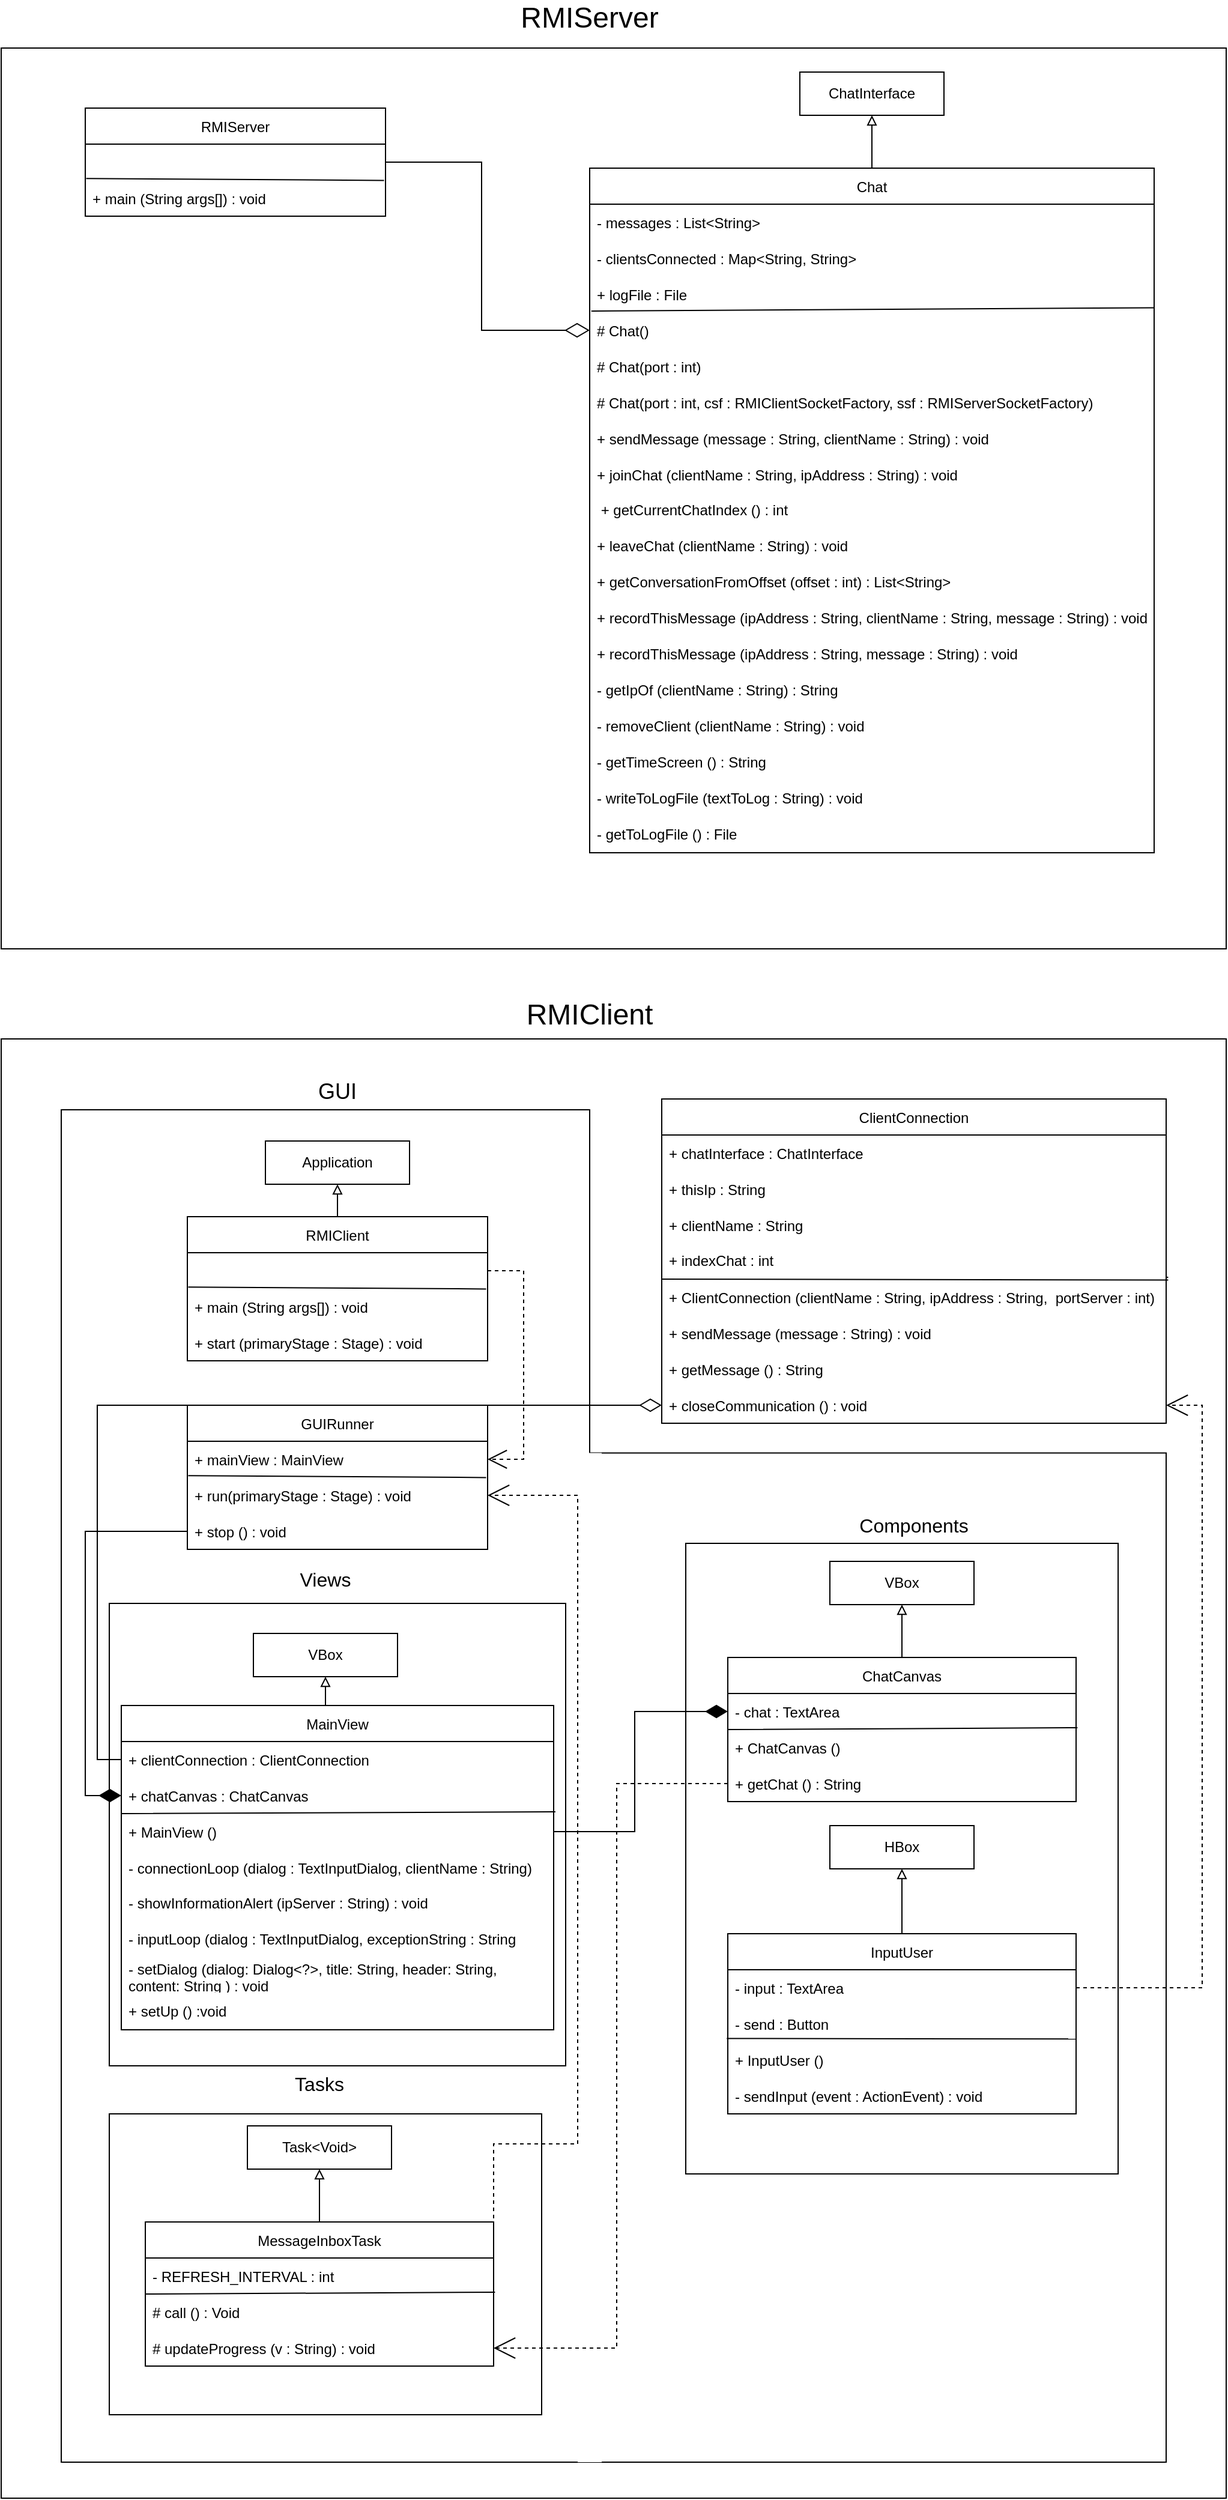 <mxfile version="20.5.3" type="device"><diagram id="tLFZVlpyy807jWCKYjQC" name="Pagina-1"><mxGraphModel dx="2006" dy="1531" grid="1" gridSize="10" guides="1" tooltips="1" connect="1" arrows="1" fold="1" page="1" pageScale="1" pageWidth="827" pageHeight="1169" math="0" shadow="0"><root><mxCell id="0"/><mxCell id="1" parent="0"/><mxCell id="SSZL1y-xv9sAnTuAzKqY-9" value="" style="rounded=0;whiteSpace=wrap;html=1;fillColor=#FFFFFF;" parent="1" vertex="1"><mxGeometry x="530" y="90" width="1020" height="750" as="geometry"/></mxCell><mxCell id="SSZL1y-xv9sAnTuAzKqY-28" value="" style="rounded=0;whiteSpace=wrap;html=1;fillColor=#FFFFFF;" parent="1" vertex="1"><mxGeometry x="530" y="915" width="1020" height="1215" as="geometry"/></mxCell><mxCell id="3HIfzMVCQpXFxRVtSy5C-1" value="RMIServer" style="swimlane;fontStyle=0;childLayout=stackLayout;horizontal=1;startSize=30;horizontalStack=0;resizeParent=1;resizeParentMax=0;resizeLast=0;collapsible=1;marginBottom=0;" parent="1" vertex="1"><mxGeometry x="600" y="140" width="250" height="90" as="geometry"/></mxCell><mxCell id="3HIfzMVCQpXFxRVtSy5C-2" value="    " style="text;strokeColor=none;fillColor=none;align=left;verticalAlign=middle;spacingLeft=4;spacingRight=4;overflow=hidden;points=[[0,0.5],[1,0.5]];portConstraint=eastwest;rotatable=0;" parent="3HIfzMVCQpXFxRVtSy5C-1" vertex="1"><mxGeometry y="30" width="250" height="30" as="geometry"/></mxCell><mxCell id="3HIfzMVCQpXFxRVtSy5C-5" value="" style="endArrow=none;html=1;rounded=0;entryX=0.995;entryY=0.007;entryDx=0;entryDy=0;entryPerimeter=0;exitX=0.003;exitY=-0.047;exitDx=0;exitDy=0;exitPerimeter=0;" parent="3HIfzMVCQpXFxRVtSy5C-1" source="3HIfzMVCQpXFxRVtSy5C-3" target="3HIfzMVCQpXFxRVtSy5C-3" edge="1"><mxGeometry width="50" height="50" relative="1" as="geometry"><mxPoint y="110" as="sourcePoint"/><mxPoint x="50" y="60" as="targetPoint"/></mxGeometry></mxCell><mxCell id="3HIfzMVCQpXFxRVtSy5C-3" value="+ main (String args[]) : void" style="text;strokeColor=none;fillColor=none;align=left;verticalAlign=middle;spacingLeft=4;spacingRight=4;overflow=hidden;points=[[0,0.5],[1,0.5]];portConstraint=eastwest;rotatable=0;" parent="3HIfzMVCQpXFxRVtSy5C-1" vertex="1"><mxGeometry y="60" width="250" height="30" as="geometry"/></mxCell><mxCell id="xlNeD7Wuzf3Q3pxI4CEa-22" value="" style="edgeStyle=orthogonalEdgeStyle;rounded=0;orthogonalLoop=1;jettySize=auto;html=1;endArrow=block;endFill=0;" parent="1" source="3HIfzMVCQpXFxRVtSy5C-6" target="xlNeD7Wuzf3Q3pxI4CEa-20" edge="1"><mxGeometry relative="1" as="geometry"/></mxCell><mxCell id="3HIfzMVCQpXFxRVtSy5C-6" value="Chat" style="swimlane;fontStyle=0;childLayout=stackLayout;horizontal=1;startSize=30;horizontalStack=0;resizeParent=1;resizeParentMax=0;resizeLast=0;collapsible=1;marginBottom=0;" parent="1" vertex="1"><mxGeometry x="1020" y="190" width="470" height="570" as="geometry"/></mxCell><mxCell id="3HIfzMVCQpXFxRVtSy5C-7" value="- messages : List&lt;String&gt;" style="text;strokeColor=none;fillColor=none;align=left;verticalAlign=middle;spacingLeft=4;spacingRight=4;overflow=hidden;points=[[0,0.5],[1,0.5]];portConstraint=eastwest;rotatable=0;" parent="3HIfzMVCQpXFxRVtSy5C-6" vertex="1"><mxGeometry y="30" width="470" height="30" as="geometry"/></mxCell><mxCell id="3HIfzMVCQpXFxRVtSy5C-8" value="- clientsConnected : Map&lt;String, String&gt;" style="text;strokeColor=none;fillColor=none;align=left;verticalAlign=middle;spacingLeft=4;spacingRight=4;overflow=hidden;points=[[0,0.5],[1,0.5]];portConstraint=eastwest;rotatable=0;" parent="3HIfzMVCQpXFxRVtSy5C-6" vertex="1"><mxGeometry y="60" width="470" height="30" as="geometry"/></mxCell><mxCell id="3HIfzMVCQpXFxRVtSy5C-9" value="+ logFile : File" style="text;strokeColor=none;fillColor=none;align=left;verticalAlign=middle;spacingLeft=4;spacingRight=4;overflow=hidden;points=[[0,0.5],[1,0.5]];portConstraint=eastwest;rotatable=0;" parent="3HIfzMVCQpXFxRVtSy5C-6" vertex="1"><mxGeometry y="90" width="470" height="30" as="geometry"/></mxCell><mxCell id="SSZL1y-xv9sAnTuAzKqY-2" value="# Chat()" style="text;strokeColor=none;fillColor=none;align=left;verticalAlign=middle;spacingLeft=4;spacingRight=4;overflow=hidden;points=[[0,0.5],[1,0.5]];portConstraint=eastwest;rotatable=0;" parent="3HIfzMVCQpXFxRVtSy5C-6" vertex="1"><mxGeometry y="120" width="470" height="30" as="geometry"/></mxCell><mxCell id="SSZL1y-xv9sAnTuAzKqY-3" value="" style="endArrow=none;html=1;rounded=0;exitX=0.003;exitY=-0.033;exitDx=0;exitDy=0;exitPerimeter=0;entryX=0.999;entryY=0.873;entryDx=0;entryDy=0;entryPerimeter=0;" parent="3HIfzMVCQpXFxRVtSy5C-6" target="3HIfzMVCQpXFxRVtSy5C-9" edge="1" source="SSZL1y-xv9sAnTuAzKqY-2"><mxGeometry width="50" height="50" relative="1" as="geometry"><mxPoint x="-12.24" y="146" as="sourcePoint"/><mxPoint x="456.06" y="116.41" as="targetPoint"/></mxGeometry></mxCell><mxCell id="SSZL1y-xv9sAnTuAzKqY-4" value="# Chat(port : int)" style="text;strokeColor=none;fillColor=none;align=left;verticalAlign=middle;spacingLeft=4;spacingRight=4;overflow=hidden;points=[[0,0.5],[1,0.5]];portConstraint=eastwest;rotatable=0;" parent="3HIfzMVCQpXFxRVtSy5C-6" vertex="1"><mxGeometry y="150" width="470" height="30" as="geometry"/></mxCell><mxCell id="SSZL1y-xv9sAnTuAzKqY-5" value="# Chat(port : int, csf : RMIClientSocketFactory, ssf : RMIServerSocketFactory)" style="text;strokeColor=none;fillColor=none;align=left;verticalAlign=middle;spacingLeft=4;spacingRight=4;overflow=hidden;points=[[0,0.5],[1,0.5]];portConstraint=eastwest;rotatable=0;" parent="3HIfzMVCQpXFxRVtSy5C-6" vertex="1"><mxGeometry y="180" width="470" height="30" as="geometry"/></mxCell><mxCell id="SSZL1y-xv9sAnTuAzKqY-6" value="+ sendMessage (message : String, clientName : String) : void" style="text;strokeColor=none;fillColor=none;align=left;verticalAlign=middle;spacingLeft=4;spacingRight=4;overflow=hidden;points=[[0,0.5],[1,0.5]];portConstraint=eastwest;rotatable=0;" parent="3HIfzMVCQpXFxRVtSy5C-6" vertex="1"><mxGeometry y="210" width="470" height="30" as="geometry"/></mxCell><mxCell id="SSZL1y-xv9sAnTuAzKqY-7" value="+ joinChat (clientName : String, ipAddress : String) : void" style="text;strokeColor=none;fillColor=none;align=left;verticalAlign=middle;spacingLeft=4;spacingRight=4;overflow=hidden;points=[[0,0.5],[1,0.5]];portConstraint=eastwest;rotatable=0;" parent="3HIfzMVCQpXFxRVtSy5C-6" vertex="1"><mxGeometry y="240" width="470" height="30" as="geometry"/></mxCell><mxCell id="LmovoHvcZUlm636misDs-2" value="&amp;nbsp;+ getCurrentChatIndex () : int" style="text;strokeColor=none;fillColor=none;align=left;verticalAlign=middle;spacingLeft=4;spacingRight=4;overflow=hidden;points=[[0,0.5],[1,0.5]];portConstraint=eastwest;rotatable=0;whiteSpace=wrap;html=1;" vertex="1" parent="3HIfzMVCQpXFxRVtSy5C-6"><mxGeometry y="270" width="470" height="30" as="geometry"/></mxCell><mxCell id="LmovoHvcZUlm636misDs-3" value="+ leaveChat (clientName : String) : void" style="text;strokeColor=none;fillColor=none;align=left;verticalAlign=middle;spacingLeft=4;spacingRight=4;overflow=hidden;points=[[0,0.5],[1,0.5]];portConstraint=eastwest;rotatable=0;whiteSpace=wrap;html=1;" vertex="1" parent="3HIfzMVCQpXFxRVtSy5C-6"><mxGeometry y="300" width="470" height="30" as="geometry"/></mxCell><mxCell id="LmovoHvcZUlm636misDs-5" value="+ getConversationFromOffset (offset : int) : List&amp;lt;String&amp;gt;" style="text;strokeColor=none;fillColor=none;align=left;verticalAlign=middle;spacingLeft=4;spacingRight=4;overflow=hidden;points=[[0,0.5],[1,0.5]];portConstraint=eastwest;rotatable=0;whiteSpace=wrap;html=1;" vertex="1" parent="3HIfzMVCQpXFxRVtSy5C-6"><mxGeometry y="330" width="470" height="30" as="geometry"/></mxCell><mxCell id="LmovoHvcZUlm636misDs-6" value="+ recordThisMessage (ipAddress : String, clientName : String, message : String) : void" style="text;strokeColor=none;fillColor=none;align=left;verticalAlign=middle;spacingLeft=4;spacingRight=4;overflow=hidden;points=[[0,0.5],[1,0.5]];portConstraint=eastwest;rotatable=0;whiteSpace=wrap;html=1;" vertex="1" parent="3HIfzMVCQpXFxRVtSy5C-6"><mxGeometry y="360" width="470" height="30" as="geometry"/></mxCell><mxCell id="LmovoHvcZUlm636misDs-7" value="+ recordThisMessage (ipAddress : String, message : String) : void" style="text;strokeColor=none;fillColor=none;align=left;verticalAlign=middle;spacingLeft=4;spacingRight=4;overflow=hidden;points=[[0,0.5],[1,0.5]];portConstraint=eastwest;rotatable=0;whiteSpace=wrap;html=1;" vertex="1" parent="3HIfzMVCQpXFxRVtSy5C-6"><mxGeometry y="390" width="470" height="30" as="geometry"/></mxCell><mxCell id="LmovoHvcZUlm636misDs-8" value="- getIpOf (clientName : String) : String" style="text;strokeColor=none;fillColor=none;align=left;verticalAlign=middle;spacingLeft=4;spacingRight=4;overflow=hidden;points=[[0,0.5],[1,0.5]];portConstraint=eastwest;rotatable=0;whiteSpace=wrap;html=1;" vertex="1" parent="3HIfzMVCQpXFxRVtSy5C-6"><mxGeometry y="420" width="470" height="30" as="geometry"/></mxCell><mxCell id="LmovoHvcZUlm636misDs-9" value="- removeClient (clientName : String) : void" style="text;strokeColor=none;fillColor=none;align=left;verticalAlign=middle;spacingLeft=4;spacingRight=4;overflow=hidden;points=[[0,0.5],[1,0.5]];portConstraint=eastwest;rotatable=0;whiteSpace=wrap;html=1;" vertex="1" parent="3HIfzMVCQpXFxRVtSy5C-6"><mxGeometry y="450" width="470" height="30" as="geometry"/></mxCell><mxCell id="LmovoHvcZUlm636misDs-10" value="- getTimeScreen () : String" style="text;strokeColor=none;fillColor=none;align=left;verticalAlign=middle;spacingLeft=4;spacingRight=4;overflow=hidden;points=[[0,0.5],[1,0.5]];portConstraint=eastwest;rotatable=0;whiteSpace=wrap;html=1;" vertex="1" parent="3HIfzMVCQpXFxRVtSy5C-6"><mxGeometry y="480" width="470" height="30" as="geometry"/></mxCell><mxCell id="LmovoHvcZUlm636misDs-11" value="- writeToLogFile (textToLog : String) : void" style="text;strokeColor=none;fillColor=none;align=left;verticalAlign=middle;spacingLeft=4;spacingRight=4;overflow=hidden;points=[[0,0.5],[1,0.5]];portConstraint=eastwest;rotatable=0;whiteSpace=wrap;html=1;" vertex="1" parent="3HIfzMVCQpXFxRVtSy5C-6"><mxGeometry y="510" width="470" height="30" as="geometry"/></mxCell><mxCell id="LmovoHvcZUlm636misDs-12" value="- getToLogFile () : File" style="text;strokeColor=none;fillColor=none;align=left;verticalAlign=middle;spacingLeft=4;spacingRight=4;overflow=hidden;points=[[0,0.5],[1,0.5]];portConstraint=eastwest;rotatable=0;whiteSpace=wrap;html=1;" vertex="1" parent="3HIfzMVCQpXFxRVtSy5C-6"><mxGeometry y="540" width="470" height="30" as="geometry"/></mxCell><mxCell id="SSZL1y-xv9sAnTuAzKqY-11" value="&lt;font style=&quot;font-size: 24px;&quot;&gt;RMIServer&lt;/font&gt;" style="text;html=1;strokeColor=none;fillColor=none;align=center;verticalAlign=middle;whiteSpace=wrap;rounded=0;" parent="1" vertex="1"><mxGeometry x="990" y="50" width="60" height="30" as="geometry"/></mxCell><mxCell id="SSZL1y-xv9sAnTuAzKqY-17" value="ClientConnection" style="swimlane;fontStyle=0;childLayout=stackLayout;horizontal=1;startSize=30;horizontalStack=0;resizeParent=1;resizeParentMax=0;resizeLast=0;collapsible=1;marginBottom=0;" parent="1" vertex="1"><mxGeometry x="1080" y="965" width="420" height="270" as="geometry"/></mxCell><mxCell id="SSZL1y-xv9sAnTuAzKqY-18" value="+ chatInterface : ChatInterface" style="text;strokeColor=none;fillColor=none;align=left;verticalAlign=middle;spacingLeft=4;spacingRight=4;overflow=hidden;points=[[0,0.5],[1,0.5]];portConstraint=eastwest;rotatable=0;" parent="SSZL1y-xv9sAnTuAzKqY-17" vertex="1"><mxGeometry y="30" width="420" height="30" as="geometry"/></mxCell><mxCell id="SSZL1y-xv9sAnTuAzKqY-19" value="+ thisIp : String" style="text;strokeColor=none;fillColor=none;align=left;verticalAlign=middle;spacingLeft=4;spacingRight=4;overflow=hidden;points=[[0,0.5],[1,0.5]];portConstraint=eastwest;rotatable=0;" parent="SSZL1y-xv9sAnTuAzKqY-17" vertex="1"><mxGeometry y="60" width="420" height="30" as="geometry"/></mxCell><mxCell id="SSZL1y-xv9sAnTuAzKqY-20" value="+ clientName : String" style="text;strokeColor=none;fillColor=none;align=left;verticalAlign=middle;spacingLeft=4;spacingRight=4;overflow=hidden;points=[[0,0.5],[1,0.5]];portConstraint=eastwest;rotatable=0;" parent="SSZL1y-xv9sAnTuAzKqY-17" vertex="1"><mxGeometry y="90" width="420" height="30" as="geometry"/></mxCell><mxCell id="LmovoHvcZUlm636misDs-15" value="+ indexChat : int&lt;span style=&quot;white-space: pre;&quot;&gt;&#9;&lt;/span&gt;" style="text;strokeColor=none;fillColor=none;align=left;verticalAlign=middle;spacingLeft=4;spacingRight=4;overflow=hidden;points=[[0,0.5],[1,0.5]];portConstraint=eastwest;rotatable=0;whiteSpace=wrap;html=1;" vertex="1" parent="SSZL1y-xv9sAnTuAzKqY-17"><mxGeometry y="120" width="420" height="30" as="geometry"/></mxCell><mxCell id="SSZL1y-xv9sAnTuAzKqY-22" value="+ ClientConnection (clientName : String, ipAddress : String,  portServer : int)" style="text;strokeColor=none;fillColor=none;align=left;verticalAlign=middle;spacingLeft=4;spacingRight=4;overflow=hidden;points=[[0,0.5],[1,0.5]];portConstraint=eastwest;rotatable=0;" parent="SSZL1y-xv9sAnTuAzKqY-17" vertex="1"><mxGeometry y="150" width="420" height="30" as="geometry"/></mxCell><mxCell id="SSZL1y-xv9sAnTuAzKqY-24" value="+ sendMessage (message : String) : void" style="text;strokeColor=none;fillColor=none;align=left;verticalAlign=middle;spacingLeft=4;spacingRight=4;overflow=hidden;points=[[0,0.5],[1,0.5]];portConstraint=eastwest;rotatable=0;" parent="SSZL1y-xv9sAnTuAzKqY-17" vertex="1"><mxGeometry y="180" width="420" height="30" as="geometry"/></mxCell><mxCell id="SSZL1y-xv9sAnTuAzKqY-25" value="+ getMessage () : String" style="text;strokeColor=none;fillColor=none;align=left;verticalAlign=middle;spacingLeft=4;spacingRight=4;overflow=hidden;points=[[0,0.5],[1,0.5]];portConstraint=eastwest;rotatable=0;" parent="SSZL1y-xv9sAnTuAzKqY-17" vertex="1"><mxGeometry y="210" width="420" height="30" as="geometry"/></mxCell><mxCell id="SSZL1y-xv9sAnTuAzKqY-26" value="+ closeCommunication () : void" style="text;strokeColor=none;fillColor=none;align=left;verticalAlign=middle;spacingLeft=4;spacingRight=4;overflow=hidden;points=[[0,0.5],[1,0.5]];portConstraint=eastwest;rotatable=0;" parent="SSZL1y-xv9sAnTuAzKqY-17" vertex="1"><mxGeometry y="240" width="420" height="30" as="geometry"/></mxCell><mxCell id="SSZL1y-xv9sAnTuAzKqY-31" value="" style="endArrow=none;html=1;rounded=0;fontSize=24;entryX=1.004;entryY=-0.05;entryDx=0;entryDy=0;entryPerimeter=0;startArrow=none;" parent="SSZL1y-xv9sAnTuAzKqY-17" target="SSZL1y-xv9sAnTuAzKqY-22" edge="1" source="LmovoHvcZUlm636misDs-15"><mxGeometry width="50" height="50" relative="1" as="geometry"><mxPoint y="119" as="sourcePoint"/><mxPoint x="190" y="140" as="targetPoint"/></mxGeometry></mxCell><mxCell id="LmovoHvcZUlm636misDs-16" value="" style="endArrow=none;html=1;rounded=0;fontSize=24;entryX=1.004;entryY=1.026;entryDx=0;entryDy=0;entryPerimeter=0;" edge="1" parent="SSZL1y-xv9sAnTuAzKqY-17" target="LmovoHvcZUlm636misDs-15"><mxGeometry width="50" height="50" relative="1" as="geometry"><mxPoint y="150" as="sourcePoint"/><mxPoint x="421.68" y="113.5" as="targetPoint"/></mxGeometry></mxCell><mxCell id="SSZL1y-xv9sAnTuAzKqY-32" value="" style="rounded=0;whiteSpace=wrap;html=1;fontSize=24;fillColor=#FFFFFF;" parent="1" vertex="1"><mxGeometry x="580" y="974" width="440" height="1126" as="geometry"/></mxCell><mxCell id="SSZL1y-xv9sAnTuAzKqY-30" value="&lt;font style=&quot;font-size: 24px;&quot;&gt;RMIClient&lt;br&gt;&lt;/font&gt;" style="text;html=1;strokeColor=none;fillColor=none;align=center;verticalAlign=middle;whiteSpace=wrap;rounded=0;" parent="1" vertex="1"><mxGeometry x="990" y="880" width="60" height="30" as="geometry"/></mxCell><mxCell id="SSZL1y-xv9sAnTuAzKqY-33" value="&lt;font style=&quot;font-size: 18px;&quot;&gt;GUI&lt;/font&gt;" style="text;html=1;strokeColor=none;fillColor=none;align=center;verticalAlign=middle;whiteSpace=wrap;rounded=0;" parent="1" vertex="1"><mxGeometry x="780" y="944" width="60" height="30" as="geometry"/></mxCell><mxCell id="xlNeD7Wuzf3Q3pxI4CEa-19" style="edgeStyle=orthogonalEdgeStyle;rounded=0;orthogonalLoop=1;jettySize=auto;html=1;exitX=0.5;exitY=0;exitDx=0;exitDy=0;entryX=0.5;entryY=1;entryDx=0;entryDy=0;endArrow=block;endFill=0;" parent="1" source="SSZL1y-xv9sAnTuAzKqY-38" target="xlNeD7Wuzf3Q3pxI4CEa-10" edge="1"><mxGeometry relative="1" as="geometry"/></mxCell><mxCell id="SSZL1y-xv9sAnTuAzKqY-38" value="RMIClient" style="swimlane;fontStyle=0;childLayout=stackLayout;horizontal=1;startSize=30;horizontalStack=0;resizeParent=1;resizeParentMax=0;resizeLast=0;collapsible=1;marginBottom=0;" parent="1" vertex="1"><mxGeometry x="685" y="1063" width="250" height="120" as="geometry"/></mxCell><mxCell id="SSZL1y-xv9sAnTuAzKqY-39" value="    " style="text;strokeColor=none;fillColor=none;align=left;verticalAlign=middle;spacingLeft=4;spacingRight=4;overflow=hidden;points=[[0,0.5],[1,0.5]];portConstraint=eastwest;rotatable=0;" parent="SSZL1y-xv9sAnTuAzKqY-38" vertex="1"><mxGeometry y="30" width="250" height="30" as="geometry"/></mxCell><mxCell id="SSZL1y-xv9sAnTuAzKqY-40" value="" style="endArrow=none;html=1;rounded=0;entryX=0.995;entryY=0.007;entryDx=0;entryDy=0;entryPerimeter=0;exitX=0.003;exitY=-0.047;exitDx=0;exitDy=0;exitPerimeter=0;" parent="SSZL1y-xv9sAnTuAzKqY-38" source="SSZL1y-xv9sAnTuAzKqY-41" target="SSZL1y-xv9sAnTuAzKqY-41" edge="1"><mxGeometry width="50" height="50" relative="1" as="geometry"><mxPoint y="110" as="sourcePoint"/><mxPoint x="50" y="60" as="targetPoint"/></mxGeometry></mxCell><mxCell id="SSZL1y-xv9sAnTuAzKqY-41" value="+ main (String args[]) : void" style="text;strokeColor=none;fillColor=none;align=left;verticalAlign=middle;spacingLeft=4;spacingRight=4;overflow=hidden;points=[[0,0.5],[1,0.5]];portConstraint=eastwest;rotatable=0;" parent="SSZL1y-xv9sAnTuAzKqY-38" vertex="1"><mxGeometry y="60" width="250" height="30" as="geometry"/></mxCell><mxCell id="SSZL1y-xv9sAnTuAzKqY-45" value="+ start (primaryStage : Stage) : void" style="text;strokeColor=none;fillColor=none;align=left;verticalAlign=middle;spacingLeft=4;spacingRight=4;overflow=hidden;points=[[0,0.5],[1,0.5]];portConstraint=eastwest;rotatable=0;" parent="SSZL1y-xv9sAnTuAzKqY-38" vertex="1"><mxGeometry y="90" width="250" height="30" as="geometry"/></mxCell><mxCell id="SSZL1y-xv9sAnTuAzKqY-46" value="GUIRunner" style="swimlane;fontStyle=0;childLayout=stackLayout;horizontal=1;startSize=30;horizontalStack=0;resizeParent=1;resizeParentMax=0;resizeLast=0;collapsible=1;marginBottom=0;" parent="1" vertex="1"><mxGeometry x="685" y="1220" width="250" height="120" as="geometry"/></mxCell><mxCell id="SSZL1y-xv9sAnTuAzKqY-47" value="+ mainView : MainView" style="text;strokeColor=none;fillColor=none;align=left;verticalAlign=middle;spacingLeft=4;spacingRight=4;overflow=hidden;points=[[0,0.5],[1,0.5]];portConstraint=eastwest;rotatable=0;" parent="SSZL1y-xv9sAnTuAzKqY-46" vertex="1"><mxGeometry y="30" width="250" height="30" as="geometry"/></mxCell><mxCell id="SSZL1y-xv9sAnTuAzKqY-48" value="" style="endArrow=none;html=1;rounded=0;entryX=0.995;entryY=0.007;entryDx=0;entryDy=0;entryPerimeter=0;exitX=0.003;exitY=-0.047;exitDx=0;exitDy=0;exitPerimeter=0;" parent="SSZL1y-xv9sAnTuAzKqY-46" source="SSZL1y-xv9sAnTuAzKqY-49" target="SSZL1y-xv9sAnTuAzKqY-49" edge="1"><mxGeometry width="50" height="50" relative="1" as="geometry"><mxPoint y="110" as="sourcePoint"/><mxPoint x="50" y="60" as="targetPoint"/></mxGeometry></mxCell><mxCell id="SSZL1y-xv9sAnTuAzKqY-49" value="+ run(primaryStage : Stage) : void" style="text;strokeColor=none;fillColor=none;align=left;verticalAlign=middle;spacingLeft=4;spacingRight=4;overflow=hidden;points=[[0,0.5],[1,0.5]];portConstraint=eastwest;rotatable=0;" parent="SSZL1y-xv9sAnTuAzKqY-46" vertex="1"><mxGeometry y="60" width="250" height="30" as="geometry"/></mxCell><mxCell id="SSZL1y-xv9sAnTuAzKqY-51" value="+ stop () : void" style="text;strokeColor=none;fillColor=none;align=left;verticalAlign=middle;spacingLeft=4;spacingRight=4;overflow=hidden;points=[[0,0.5],[1,0.5]];portConstraint=eastwest;rotatable=0;" parent="SSZL1y-xv9sAnTuAzKqY-46" vertex="1"><mxGeometry y="90" width="250" height="30" as="geometry"/></mxCell><mxCell id="SSZL1y-xv9sAnTuAzKqY-53" value="&lt;font style=&quot;font-size: 16px;&quot;&gt;Views&lt;/font&gt;" style="text;html=1;strokeColor=none;fillColor=none;align=center;verticalAlign=middle;whiteSpace=wrap;rounded=0;" parent="1" vertex="1"><mxGeometry x="770" y="1350" width="60" height="30" as="geometry"/></mxCell><mxCell id="SSZL1y-xv9sAnTuAzKqY-70" value="" style="rounded=0;whiteSpace=wrap;html=1;fontSize=18;fillColor=none;" parent="1" vertex="1"><mxGeometry x="620" y="1385" width="380" height="385" as="geometry"/></mxCell><mxCell id="xlNeD7Wuzf3Q3pxI4CEa-11" style="edgeStyle=orthogonalEdgeStyle;rounded=0;orthogonalLoop=1;jettySize=auto;html=1;exitX=0.5;exitY=0;exitDx=0;exitDy=0;entryX=0.5;entryY=1;entryDx=0;entryDy=0;endArrow=block;endFill=0;" parent="1" source="SSZL1y-xv9sAnTuAzKqY-55" target="xlNeD7Wuzf3Q3pxI4CEa-8" edge="1"><mxGeometry relative="1" as="geometry"/></mxCell><mxCell id="SSZL1y-xv9sAnTuAzKqY-55" value="MainView" style="swimlane;fontStyle=0;childLayout=stackLayout;horizontal=1;startSize=30;horizontalStack=0;resizeParent=1;resizeParentMax=0;resizeLast=0;collapsible=1;marginBottom=0;" parent="1" vertex="1"><mxGeometry x="630" y="1470" width="360" height="270" as="geometry"/></mxCell><mxCell id="SSZL1y-xv9sAnTuAzKqY-56" value="+ clientConnection : ClientConnection" style="text;strokeColor=none;fillColor=none;align=left;verticalAlign=middle;spacingLeft=4;spacingRight=4;overflow=hidden;points=[[0,0.5],[1,0.5]];portConstraint=eastwest;rotatable=0;" parent="SSZL1y-xv9sAnTuAzKqY-55" vertex="1"><mxGeometry y="30" width="360" height="30" as="geometry"/></mxCell><mxCell id="SSZL1y-xv9sAnTuAzKqY-57" value="+ chatCanvas : ChatCanvas" style="text;strokeColor=none;fillColor=none;align=left;verticalAlign=middle;spacingLeft=4;spacingRight=4;overflow=hidden;points=[[0,0.5],[1,0.5]];portConstraint=eastwest;rotatable=0;" parent="SSZL1y-xv9sAnTuAzKqY-55" vertex="1"><mxGeometry y="60" width="360" height="30" as="geometry"/></mxCell><mxCell id="SSZL1y-xv9sAnTuAzKqY-59" value="+ MainView ()" style="text;strokeColor=none;fillColor=none;align=left;verticalAlign=middle;spacingLeft=4;spacingRight=4;overflow=hidden;points=[[0,0.5],[1,0.5]];portConstraint=eastwest;rotatable=0;" parent="SSZL1y-xv9sAnTuAzKqY-55" vertex="1"><mxGeometry y="90" width="360" height="30" as="geometry"/></mxCell><mxCell id="SSZL1y-xv9sAnTuAzKqY-60" value="- connectionLoop (dialog : TextInputDialog, clientName : String)" style="text;strokeColor=none;fillColor=none;align=left;verticalAlign=middle;spacingLeft=4;spacingRight=4;overflow=hidden;points=[[0,0.5],[1,0.5]];portConstraint=eastwest;rotatable=0;" parent="SSZL1y-xv9sAnTuAzKqY-55" vertex="1"><mxGeometry y="120" width="360" height="30" as="geometry"/></mxCell><mxCell id="SSZL1y-xv9sAnTuAzKqY-63" value="" style="endArrow=none;html=1;rounded=0;fontSize=24;entryX=1.004;entryY=-0.05;entryDx=0;entryDy=0;entryPerimeter=0;" parent="SSZL1y-xv9sAnTuAzKqY-55" target="SSZL1y-xv9sAnTuAzKqY-59" edge="1"><mxGeometry width="50" height="50" relative="1" as="geometry"><mxPoint y="119" as="sourcePoint"/><mxPoint x="190" y="140" as="targetPoint"/><Array as="points"><mxPoint y="90"/></Array></mxGeometry></mxCell><mxCell id="LmovoHvcZUlm636misDs-17" value="- showInformationAlert (ipServer : String) : void" style="text;strokeColor=none;fillColor=none;align=left;verticalAlign=middle;spacingLeft=4;spacingRight=4;overflow=hidden;points=[[0,0.5],[1,0.5]];portConstraint=eastwest;rotatable=0;whiteSpace=wrap;html=1;" vertex="1" parent="SSZL1y-xv9sAnTuAzKqY-55"><mxGeometry y="150" width="360" height="30" as="geometry"/></mxCell><mxCell id="LmovoHvcZUlm636misDs-18" value="- inputLoop (dialog : TextInputDialog, exceptionString : String" style="text;strokeColor=none;fillColor=none;align=left;verticalAlign=middle;spacingLeft=4;spacingRight=4;overflow=hidden;points=[[0,0.5],[1,0.5]];portConstraint=eastwest;rotatable=0;whiteSpace=wrap;html=1;" vertex="1" parent="SSZL1y-xv9sAnTuAzKqY-55"><mxGeometry y="180" width="360" height="30" as="geometry"/></mxCell><mxCell id="LmovoHvcZUlm636misDs-19" value="- setDialog (dialog: Dialog&amp;lt;?&amp;gt;, title: String, header: String, content: String ) : void" style="text;strokeColor=none;fillColor=none;align=left;verticalAlign=middle;spacingLeft=4;spacingRight=4;overflow=hidden;points=[[0,0.5],[1,0.5]];portConstraint=eastwest;rotatable=0;whiteSpace=wrap;html=1;" vertex="1" parent="SSZL1y-xv9sAnTuAzKqY-55"><mxGeometry y="210" width="360" height="30" as="geometry"/></mxCell><mxCell id="LmovoHvcZUlm636misDs-21" value="+ setUp () :void" style="text;strokeColor=none;fillColor=none;align=left;verticalAlign=middle;spacingLeft=4;spacingRight=4;overflow=hidden;points=[[0,0.5],[1,0.5]];portConstraint=eastwest;rotatable=0;whiteSpace=wrap;html=1;" vertex="1" parent="SSZL1y-xv9sAnTuAzKqY-55"><mxGeometry y="240" width="360" height="30" as="geometry"/></mxCell><mxCell id="SSZL1y-xv9sAnTuAzKqY-71" value="&lt;font style=&quot;font-size: 16px;&quot;&gt;Tasks&lt;/font&gt;" style="text;html=1;strokeColor=none;fillColor=none;align=center;verticalAlign=middle;whiteSpace=wrap;rounded=0;" parent="1" vertex="1"><mxGeometry x="765" y="1770" width="60" height="30" as="geometry"/></mxCell><mxCell id="SSZL1y-xv9sAnTuAzKqY-93" value="" style="rounded=0;whiteSpace=wrap;html=1;fontSize=16;fillColor=#FFFFFF;" parent="1" vertex="1"><mxGeometry x="1020" y="1259.75" width="480" height="840.25" as="geometry"/></mxCell><mxCell id="SSZL1y-xv9sAnTuAzKqY-78" value="" style="rounded=0;whiteSpace=wrap;html=1;fontSize=18;fillColor=none;" parent="1" vertex="1"><mxGeometry x="620" y="1810" width="360" height="250.5" as="geometry"/></mxCell><mxCell id="xlNeD7Wuzf3Q3pxI4CEa-14" style="edgeStyle=orthogonalEdgeStyle;rounded=0;orthogonalLoop=1;jettySize=auto;html=1;exitX=0.5;exitY=0;exitDx=0;exitDy=0;entryX=0.5;entryY=1;entryDx=0;entryDy=0;endArrow=block;endFill=0;" parent="1" source="SSZL1y-xv9sAnTuAzKqY-72" target="xlNeD7Wuzf3Q3pxI4CEa-12" edge="1"><mxGeometry relative="1" as="geometry"/></mxCell><mxCell id="SSZL1y-xv9sAnTuAzKqY-72" value="MessageInboxTask" style="swimlane;fontStyle=0;childLayout=stackLayout;horizontal=1;startSize=30;horizontalStack=0;resizeParent=1;resizeParentMax=0;resizeLast=0;collapsible=1;marginBottom=0;" parent="1" vertex="1"><mxGeometry x="650" y="1900" width="290" height="120" as="geometry"/></mxCell><mxCell id="SSZL1y-xv9sAnTuAzKqY-73" value="- REFRESH_INTERVAL : int" style="text;strokeColor=none;fillColor=none;align=left;verticalAlign=middle;spacingLeft=4;spacingRight=4;overflow=hidden;points=[[0,0.5],[1,0.5]];portConstraint=eastwest;rotatable=0;" parent="SSZL1y-xv9sAnTuAzKqY-72" vertex="1"><mxGeometry y="30" width="290" height="30" as="geometry"/></mxCell><mxCell id="SSZL1y-xv9sAnTuAzKqY-75" value="# call () : Void" style="text;strokeColor=none;fillColor=none;align=left;verticalAlign=middle;spacingLeft=4;spacingRight=4;overflow=hidden;points=[[0,0.5],[1,0.5]];portConstraint=eastwest;rotatable=0;" parent="SSZL1y-xv9sAnTuAzKqY-72" vertex="1"><mxGeometry y="60" width="290" height="30" as="geometry"/></mxCell><mxCell id="SSZL1y-xv9sAnTuAzKqY-76" value="# updateProgress (v : String) : void" style="text;strokeColor=none;fillColor=none;align=left;verticalAlign=middle;spacingLeft=4;spacingRight=4;overflow=hidden;points=[[0,0.5],[1,0.5]];portConstraint=eastwest;rotatable=0;" parent="SSZL1y-xv9sAnTuAzKqY-72" vertex="1"><mxGeometry y="90" width="290" height="30" as="geometry"/></mxCell><mxCell id="SSZL1y-xv9sAnTuAzKqY-77" value="" style="endArrow=none;html=1;rounded=0;fontSize=24;entryX=1.004;entryY=-0.05;entryDx=0;entryDy=0;entryPerimeter=0;" parent="SSZL1y-xv9sAnTuAzKqY-72" target="SSZL1y-xv9sAnTuAzKqY-75" edge="1"><mxGeometry width="50" height="50" relative="1" as="geometry"><mxPoint y="119" as="sourcePoint"/><mxPoint x="190" y="140" as="targetPoint"/><Array as="points"><mxPoint y="90"/><mxPoint y="60"/></Array></mxGeometry></mxCell><mxCell id="SSZL1y-xv9sAnTuAzKqY-86" value="&lt;span style=&quot;font-size: 16px;&quot;&gt;Components&lt;/span&gt;" style="text;html=1;strokeColor=none;fillColor=none;align=center;verticalAlign=middle;whiteSpace=wrap;rounded=0;" parent="1" vertex="1"><mxGeometry x="1260" y="1305" width="60" height="30" as="geometry"/></mxCell><mxCell id="SSZL1y-xv9sAnTuAzKqY-87" value="" style="rounded=0;whiteSpace=wrap;html=1;fontSize=18;fillColor=none;" parent="1" vertex="1"><mxGeometry x="1100" y="1335" width="360" height="525" as="geometry"/></mxCell><mxCell id="xlNeD7Wuzf3Q3pxI4CEa-18" value="" style="edgeStyle=orthogonalEdgeStyle;rounded=0;orthogonalLoop=1;jettySize=auto;html=1;endArrow=block;endFill=0;" parent="1" source="SSZL1y-xv9sAnTuAzKqY-88" target="xlNeD7Wuzf3Q3pxI4CEa-16" edge="1"><mxGeometry relative="1" as="geometry"/></mxCell><mxCell id="SSZL1y-xv9sAnTuAzKqY-88" value="ChatCanvas" style="swimlane;fontStyle=0;childLayout=stackLayout;horizontal=1;startSize=30;horizontalStack=0;resizeParent=1;resizeParentMax=0;resizeLast=0;collapsible=1;marginBottom=0;" parent="1" vertex="1"><mxGeometry x="1135" y="1430" width="290" height="120" as="geometry"/></mxCell><mxCell id="SSZL1y-xv9sAnTuAzKqY-89" value="- chat : TextArea" style="text;strokeColor=none;fillColor=none;align=left;verticalAlign=middle;spacingLeft=4;spacingRight=4;overflow=hidden;points=[[0,0.5],[1,0.5]];portConstraint=eastwest;rotatable=0;" parent="SSZL1y-xv9sAnTuAzKqY-88" vertex="1"><mxGeometry y="30" width="290" height="30" as="geometry"/></mxCell><mxCell id="SSZL1y-xv9sAnTuAzKqY-90" value="+ ChatCanvas ()" style="text;strokeColor=none;fillColor=none;align=left;verticalAlign=middle;spacingLeft=4;spacingRight=4;overflow=hidden;points=[[0,0.5],[1,0.5]];portConstraint=eastwest;rotatable=0;" parent="SSZL1y-xv9sAnTuAzKqY-88" vertex="1"><mxGeometry y="60" width="290" height="30" as="geometry"/></mxCell><mxCell id="SSZL1y-xv9sAnTuAzKqY-91" value="+ getChat () : String" style="text;strokeColor=none;fillColor=none;align=left;verticalAlign=middle;spacingLeft=4;spacingRight=4;overflow=hidden;points=[[0,0.5],[1,0.5]];portConstraint=eastwest;rotatable=0;" parent="SSZL1y-xv9sAnTuAzKqY-88" vertex="1"><mxGeometry y="90" width="290" height="30" as="geometry"/></mxCell><mxCell id="SSZL1y-xv9sAnTuAzKqY-92" value="" style="endArrow=none;html=1;rounded=0;fontSize=24;entryX=1.004;entryY=-0.05;entryDx=0;entryDy=0;entryPerimeter=0;" parent="SSZL1y-xv9sAnTuAzKqY-88" target="SSZL1y-xv9sAnTuAzKqY-90" edge="1"><mxGeometry width="50" height="50" relative="1" as="geometry"><mxPoint y="119" as="sourcePoint"/><mxPoint x="190" y="140" as="targetPoint"/><Array as="points"><mxPoint y="90"/><mxPoint y="60"/></Array></mxGeometry></mxCell><mxCell id="SSZL1y-xv9sAnTuAzKqY-94" value="" style="rounded=0;whiteSpace=wrap;html=1;fontSize=16;fillColor=#FFFFFF;strokeColor=none;" parent="1" vertex="1"><mxGeometry x="1010" y="1259.75" width="20" height="840.25" as="geometry"/></mxCell><mxCell id="xlNeD7Wuzf3Q3pxI4CEa-17" value="" style="edgeStyle=orthogonalEdgeStyle;rounded=0;orthogonalLoop=1;jettySize=auto;html=1;endArrow=block;endFill=0;" parent="1" source="xlNeD7Wuzf3Q3pxI4CEa-1" target="xlNeD7Wuzf3Q3pxI4CEa-15" edge="1"><mxGeometry relative="1" as="geometry"/></mxCell><mxCell id="xlNeD7Wuzf3Q3pxI4CEa-30" style="edgeStyle=orthogonalEdgeStyle;rounded=0;jumpStyle=none;jumpSize=12;orthogonalLoop=1;jettySize=auto;html=1;exitX=1;exitY=0.5;exitDx=0;exitDy=0;entryX=1;entryY=0.5;entryDx=0;entryDy=0;dashed=1;strokeWidth=1;endArrow=open;endFill=0;endSize=16;" parent="1" source="xlNeD7Wuzf3Q3pxI4CEa-2" target="SSZL1y-xv9sAnTuAzKqY-26" edge="1"><mxGeometry relative="1" as="geometry"/></mxCell><mxCell id="xlNeD7Wuzf3Q3pxI4CEa-1" value="InputUser" style="swimlane;fontStyle=0;childLayout=stackLayout;horizontal=1;startSize=30;horizontalStack=0;resizeParent=1;resizeParentMax=0;resizeLast=0;collapsible=1;marginBottom=0;" parent="1" vertex="1"><mxGeometry x="1135" y="1660" width="290" height="150" as="geometry"/></mxCell><mxCell id="xlNeD7Wuzf3Q3pxI4CEa-2" value="- input : TextArea" style="text;strokeColor=none;fillColor=none;align=left;verticalAlign=middle;spacingLeft=4;spacingRight=4;overflow=hidden;points=[[0,0.5],[1,0.5]];portConstraint=eastwest;rotatable=0;" parent="xlNeD7Wuzf3Q3pxI4CEa-1" vertex="1"><mxGeometry y="30" width="290" height="30" as="geometry"/></mxCell><mxCell id="xlNeD7Wuzf3Q3pxI4CEa-3" value="- send : Button" style="text;strokeColor=none;fillColor=none;align=left;verticalAlign=middle;spacingLeft=4;spacingRight=4;overflow=hidden;points=[[0,0.5],[1,0.5]];portConstraint=eastwest;rotatable=0;" parent="xlNeD7Wuzf3Q3pxI4CEa-1" vertex="1"><mxGeometry y="60" width="290" height="30" as="geometry"/></mxCell><mxCell id="xlNeD7Wuzf3Q3pxI4CEa-4" value="+ InputUser ()" style="text;strokeColor=none;fillColor=none;align=left;verticalAlign=middle;spacingLeft=4;spacingRight=4;overflow=hidden;points=[[0,0.5],[1,0.5]];portConstraint=eastwest;rotatable=0;" parent="xlNeD7Wuzf3Q3pxI4CEa-1" vertex="1"><mxGeometry y="90" width="290" height="30" as="geometry"/></mxCell><mxCell id="xlNeD7Wuzf3Q3pxI4CEa-6" value="- sendInput (event : ActionEvent) : void" style="text;strokeColor=none;fillColor=none;align=left;verticalAlign=middle;spacingLeft=4;spacingRight=4;overflow=hidden;points=[[0,0.5],[1,0.5]];portConstraint=eastwest;rotatable=0;" parent="xlNeD7Wuzf3Q3pxI4CEa-1" vertex="1"><mxGeometry y="120" width="290" height="30" as="geometry"/></mxCell><mxCell id="xlNeD7Wuzf3Q3pxI4CEa-5" value="" style="endArrow=none;html=1;rounded=0;fontSize=24;entryX=1;entryY=0.922;entryDx=0;entryDy=0;entryPerimeter=0;startArrow=none;exitX=-0.003;exitY=-0.091;exitDx=0;exitDy=0;exitPerimeter=0;" parent="xlNeD7Wuzf3Q3pxI4CEa-1" source="xlNeD7Wuzf3Q3pxI4CEa-4" target="xlNeD7Wuzf3Q3pxI4CEa-3" edge="1"><mxGeometry width="50" height="50" relative="1" as="geometry"><mxPoint x="3" y="88" as="sourcePoint"/><mxPoint x="190" y="140" as="targetPoint"/><Array as="points"/></mxGeometry></mxCell><mxCell id="xlNeD7Wuzf3Q3pxI4CEa-8" value="VBox" style="rounded=0;whiteSpace=wrap;html=1;" parent="1" vertex="1"><mxGeometry x="740" y="1410" width="120" height="36" as="geometry"/></mxCell><mxCell id="xlNeD7Wuzf3Q3pxI4CEa-10" value="Application" style="rounded=0;whiteSpace=wrap;html=1;" parent="1" vertex="1"><mxGeometry x="750" y="1000" width="120" height="36" as="geometry"/></mxCell><mxCell id="xlNeD7Wuzf3Q3pxI4CEa-12" value="Task&amp;lt;Void&amp;gt;" style="rounded=0;whiteSpace=wrap;html=1;" parent="1" vertex="1"><mxGeometry x="735" y="1820" width="120" height="36" as="geometry"/></mxCell><mxCell id="xlNeD7Wuzf3Q3pxI4CEa-15" value="HBox" style="rounded=0;whiteSpace=wrap;html=1;" parent="1" vertex="1"><mxGeometry x="1220" y="1570" width="120" height="36" as="geometry"/></mxCell><mxCell id="xlNeD7Wuzf3Q3pxI4CEa-16" value="VBox" style="rounded=0;whiteSpace=wrap;html=1;" parent="1" vertex="1"><mxGeometry x="1220" y="1350" width="120" height="36" as="geometry"/></mxCell><mxCell id="xlNeD7Wuzf3Q3pxI4CEa-20" value="ChatInterface" style="rounded=0;whiteSpace=wrap;html=1;" parent="1" vertex="1"><mxGeometry x="1195" y="110" width="120" height="36" as="geometry"/></mxCell><mxCell id="xlNeD7Wuzf3Q3pxI4CEa-24" style="edgeStyle=orthogonalEdgeStyle;rounded=0;orthogonalLoop=1;jettySize=auto;html=1;exitX=1;exitY=0.5;exitDx=0;exitDy=0;entryX=0;entryY=0.5;entryDx=0;entryDy=0;endArrow=diamondThin;endFill=0;endSize=18;" parent="1" source="3HIfzMVCQpXFxRVtSy5C-2" target="SSZL1y-xv9sAnTuAzKqY-2" edge="1"><mxGeometry relative="1" as="geometry"/></mxCell><mxCell id="xlNeD7Wuzf3Q3pxI4CEa-25" style="edgeStyle=orthogonalEdgeStyle;rounded=0;orthogonalLoop=1;jettySize=auto;html=1;exitX=1;exitY=0.5;exitDx=0;exitDy=0;entryX=1;entryY=0.5;entryDx=0;entryDy=0;endArrow=open;endFill=0;endSize=14;dashed=1;jumpStyle=none;jumpSize=12;strokeWidth=1;" parent="1" source="SSZL1y-xv9sAnTuAzKqY-39" target="SSZL1y-xv9sAnTuAzKqY-47" edge="1"><mxGeometry relative="1" as="geometry"/></mxCell><mxCell id="xlNeD7Wuzf3Q3pxI4CEa-26" style="edgeStyle=orthogonalEdgeStyle;rounded=0;jumpStyle=none;jumpSize=12;orthogonalLoop=1;jettySize=auto;html=1;exitX=0;exitY=0.5;exitDx=0;exitDy=0;entryX=0;entryY=0.5;entryDx=0;entryDy=0;strokeWidth=1;endArrow=diamondThin;endFill=1;endSize=16;" parent="1" source="SSZL1y-xv9sAnTuAzKqY-51" target="SSZL1y-xv9sAnTuAzKqY-57" edge="1"><mxGeometry relative="1" as="geometry"><Array as="points"><mxPoint x="600" y="1325"/><mxPoint x="600" y="1545"/></Array></mxGeometry></mxCell><mxCell id="xlNeD7Wuzf3Q3pxI4CEa-27" style="edgeStyle=orthogonalEdgeStyle;rounded=0;jumpStyle=none;jumpSize=12;orthogonalLoop=1;jettySize=auto;html=1;exitX=0;exitY=0.5;exitDx=0;exitDy=0;entryX=0;entryY=0.5;entryDx=0;entryDy=0;strokeWidth=1;endArrow=diamondThin;endFill=0;endSize=16;" parent="1" source="SSZL1y-xv9sAnTuAzKqY-56" target="SSZL1y-xv9sAnTuAzKqY-26" edge="1"><mxGeometry relative="1" as="geometry"/></mxCell><mxCell id="xlNeD7Wuzf3Q3pxI4CEa-28" style="edgeStyle=orthogonalEdgeStyle;rounded=0;jumpStyle=none;jumpSize=12;orthogonalLoop=1;jettySize=auto;html=1;exitX=1;exitY=0.5;exitDx=0;exitDy=0;entryX=0;entryY=0.5;entryDx=0;entryDy=0;strokeWidth=1;endArrow=diamondThin;endFill=1;endSize=16;" parent="1" source="SSZL1y-xv9sAnTuAzKqY-59" target="SSZL1y-xv9sAnTuAzKqY-89" edge="1"><mxGeometry relative="1" as="geometry"/></mxCell><mxCell id="xlNeD7Wuzf3Q3pxI4CEa-29" style="edgeStyle=orthogonalEdgeStyle;rounded=0;jumpStyle=none;jumpSize=12;orthogonalLoop=1;jettySize=auto;html=1;exitX=1;exitY=0.5;exitDx=0;exitDy=0;entryX=1;entryY=0.5;entryDx=0;entryDy=0;strokeWidth=1;endArrow=open;endFill=0;endSize=16;dashed=1;" parent="1" source="SSZL1y-xv9sAnTuAzKqY-73" target="SSZL1y-xv9sAnTuAzKqY-49" edge="1"><mxGeometry relative="1" as="geometry"><Array as="points"><mxPoint x="1010" y="1835"/><mxPoint x="1010" y="1295"/></Array></mxGeometry></mxCell><mxCell id="xlNeD7Wuzf3Q3pxI4CEa-32" style="edgeStyle=orthogonalEdgeStyle;rounded=0;jumpStyle=none;jumpSize=12;orthogonalLoop=1;jettySize=auto;html=1;exitX=0;exitY=0.5;exitDx=0;exitDy=0;entryX=1;entryY=0.5;entryDx=0;entryDy=0;dashed=1;strokeWidth=1;endArrow=open;endFill=0;endSize=16;" parent="1" source="SSZL1y-xv9sAnTuAzKqY-91" target="SSZL1y-xv9sAnTuAzKqY-76" edge="1"><mxGeometry relative="1" as="geometry"/></mxCell></root></mxGraphModel></diagram></mxfile>